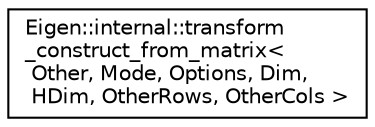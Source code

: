 digraph "Graphical Class Hierarchy"
{
  edge [fontname="Helvetica",fontsize="10",labelfontname="Helvetica",labelfontsize="10"];
  node [fontname="Helvetica",fontsize="10",shape=record];
  rankdir="LR";
  Node1 [label="Eigen::internal::transform\l_construct_from_matrix\<\l Other, Mode, Options, Dim,\l HDim, OtherRows, OtherCols \>",height=0.2,width=0.4,color="black", fillcolor="white", style="filled",URL="$struct_eigen_1_1internal_1_1transform__construct__from__matrix.html"];
}
